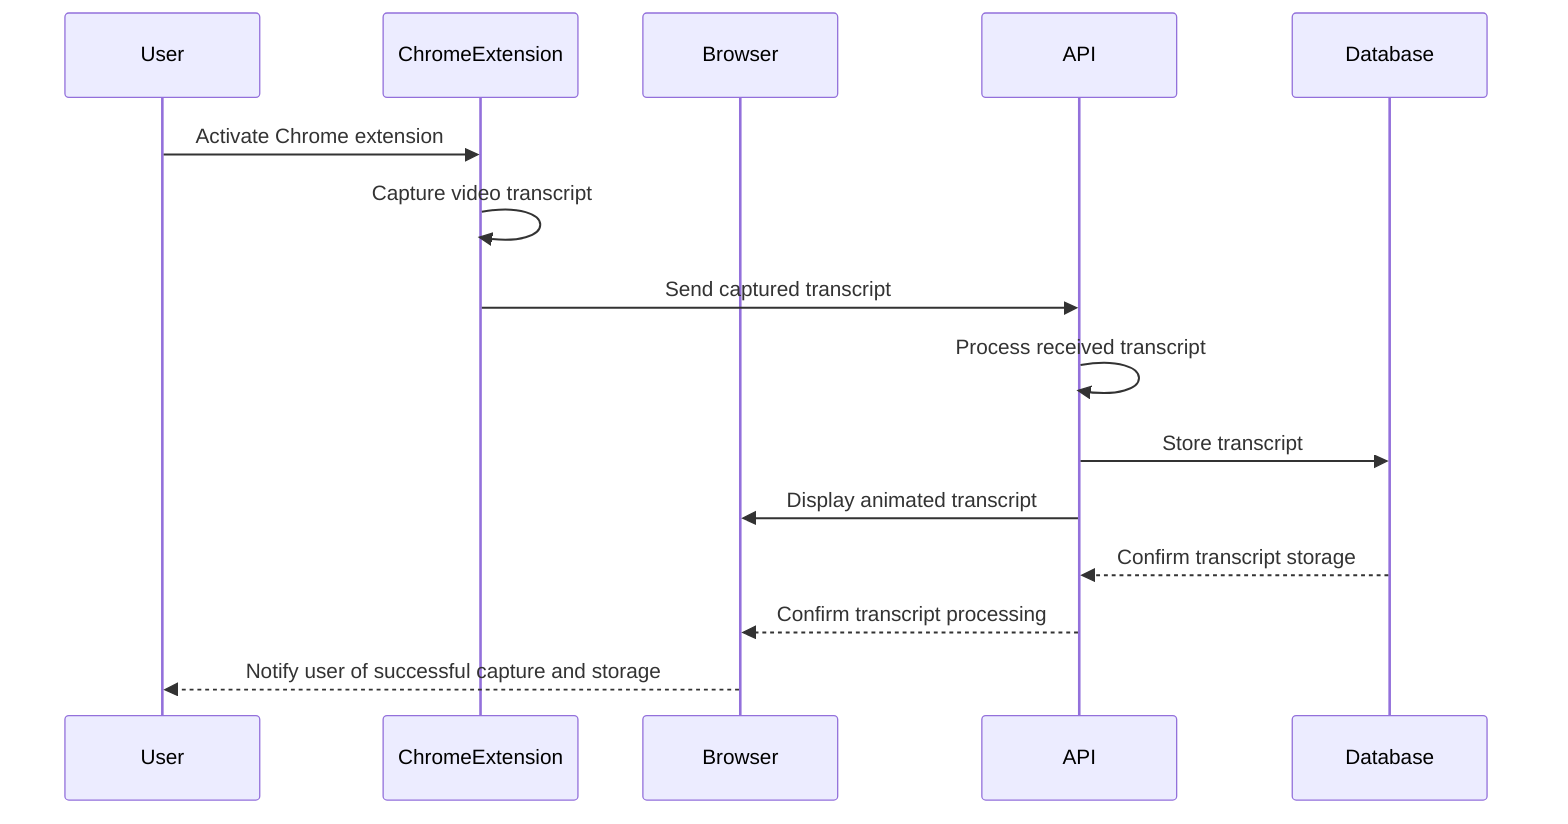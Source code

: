 sequenceDiagram
    participant User
    participant ChromeExtension
    participant Browser
    participant API
    participant Database


    User->>ChromeExtension: Activate Chrome extension
    ChromeExtension->>ChromeExtension: Capture video transcript
    ChromeExtension->>API: Send captured transcript
    API->>API: Process received transcript
    API->>Database: Store transcript
    API->>Browser: Display animated transcript
    Database-->>API: Confirm transcript storage
    API-->>Browser: Confirm transcript processing
    Browser-->>User: Notify user of successful capture and storage